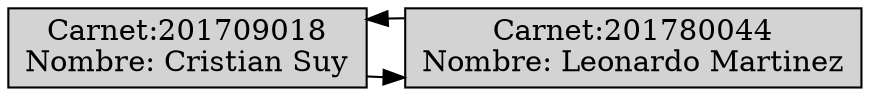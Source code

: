 digraph G {
node[shape=rectangle, style=filled];
N0[label="Carnet:201709018
Nombre: Cristian Suy"];
N1[label="Carnet:201780044
Nombre: Leonardo Martinez"];
N0->N1
N1->N0
{rank = same;N0;N1;}
{rank = same;}
}